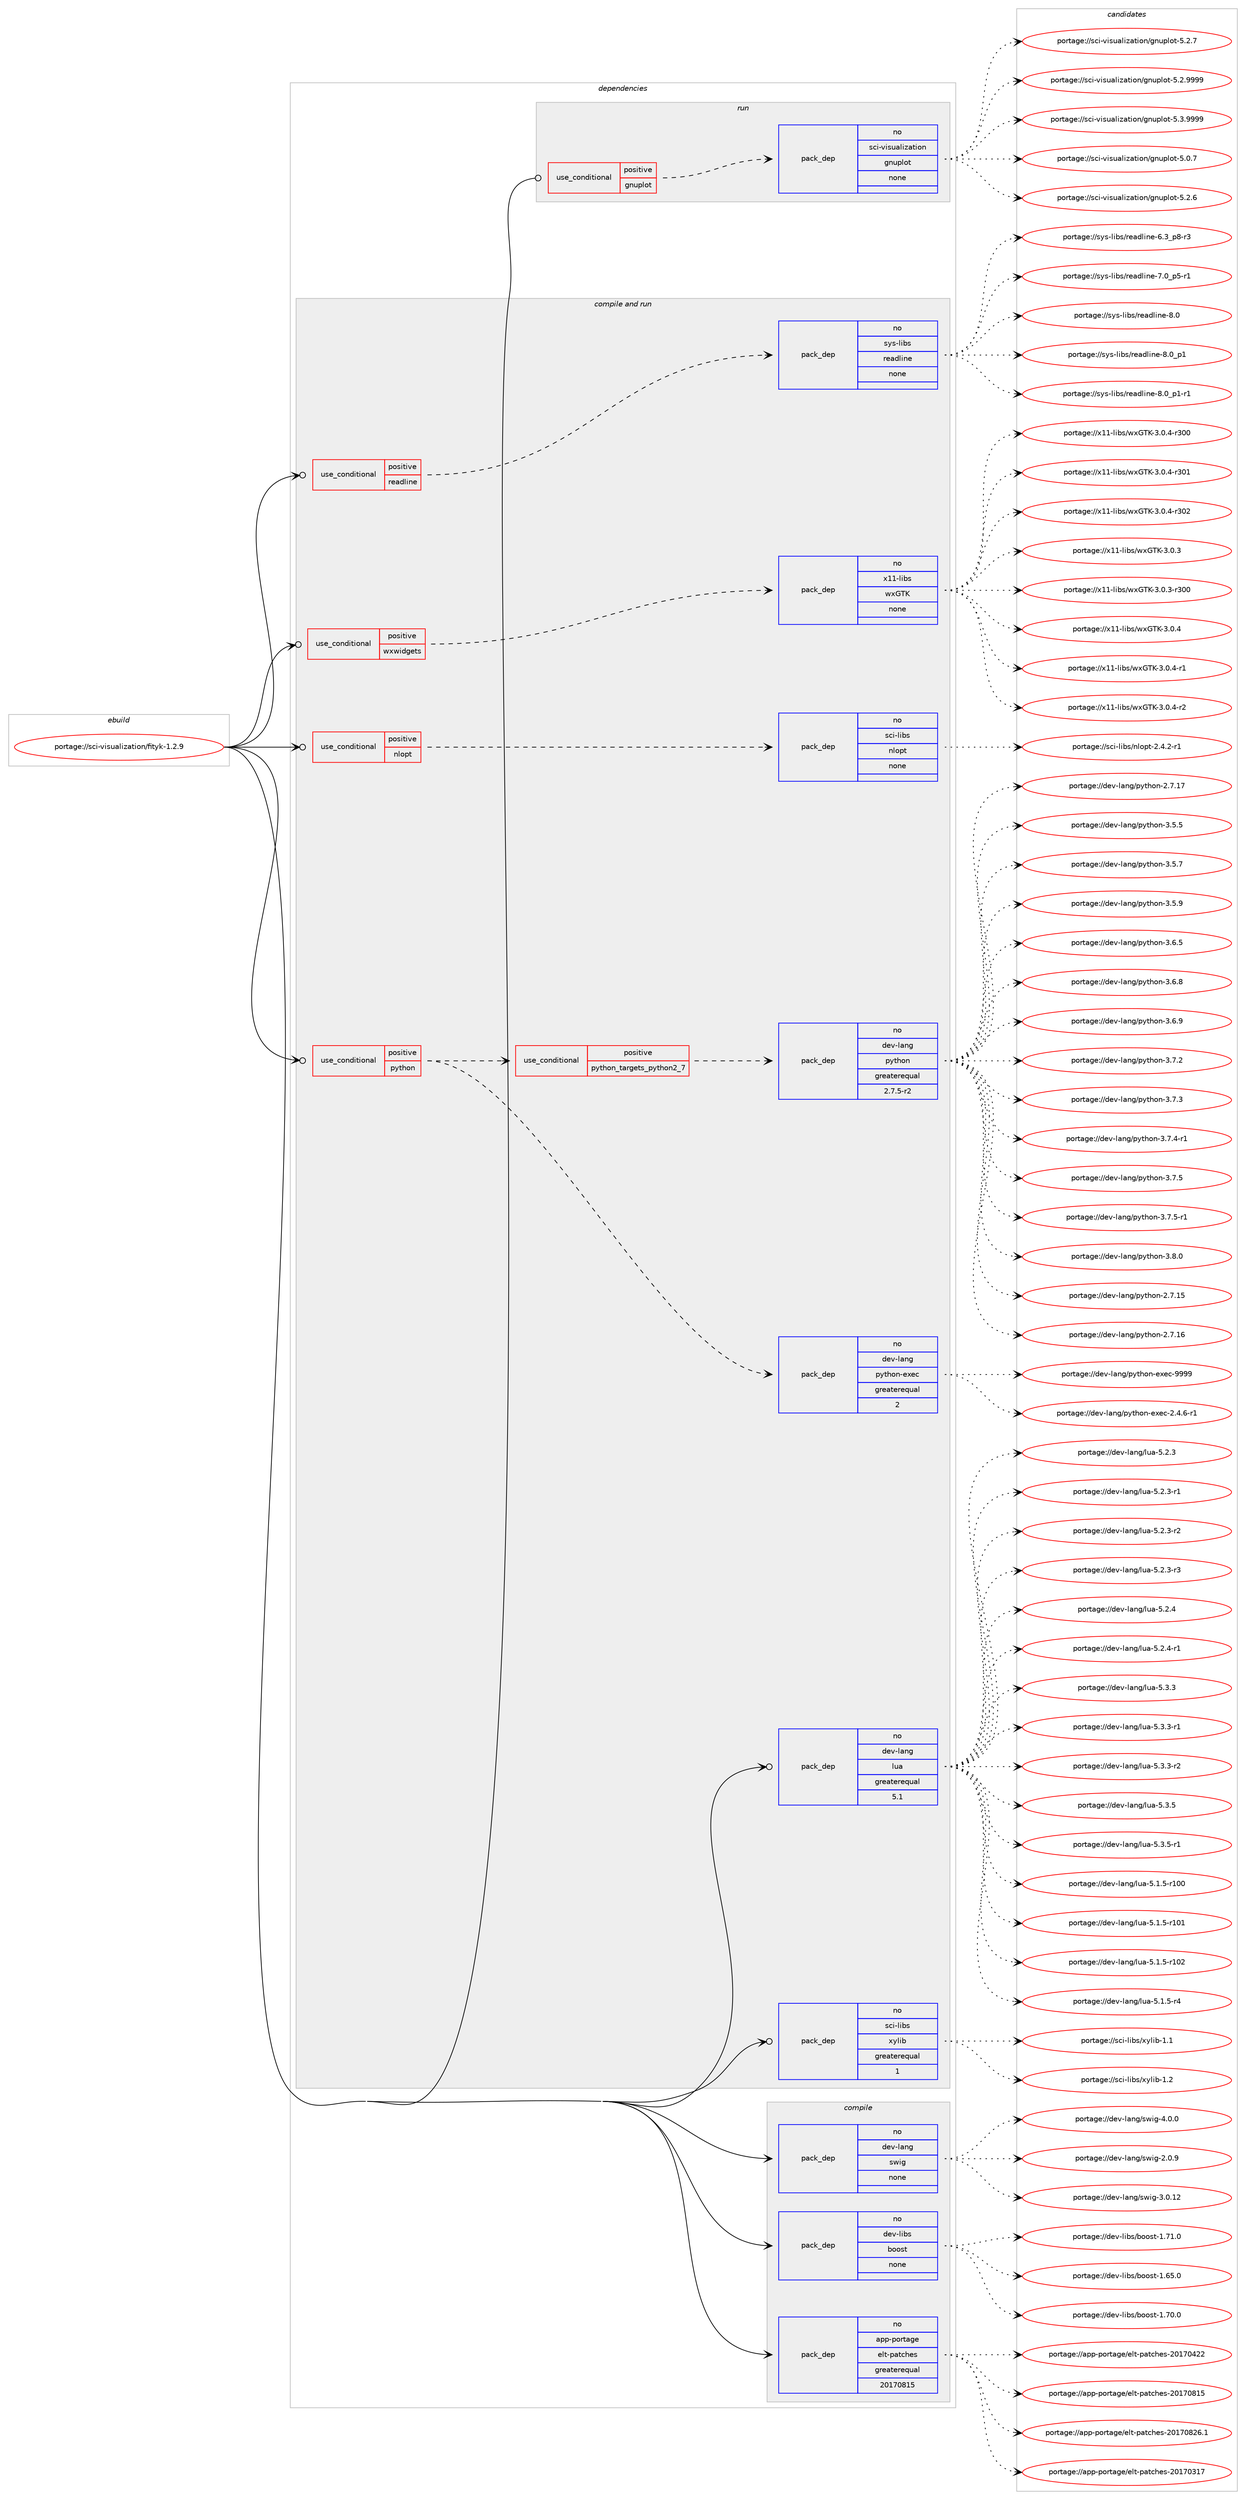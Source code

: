 digraph prolog {

# *************
# Graph options
# *************

newrank=true;
concentrate=true;
compound=true;
graph [rankdir=LR,fontname=Helvetica,fontsize=10,ranksep=1.5];#, ranksep=2.5, nodesep=0.2];
edge  [arrowhead=vee];
node  [fontname=Helvetica,fontsize=10];

# **********
# The ebuild
# **********

subgraph cluster_leftcol {
color=gray;
rank=same;
label=<<i>ebuild</i>>;
id [label="portage://sci-visualization/fityk-1.2.9", color=red, width=4, href="../sci-visualization/fityk-1.2.9.svg"];
}

# ****************
# The dependencies
# ****************

subgraph cluster_midcol {
color=gray;
label=<<i>dependencies</i>>;
subgraph cluster_compile {
fillcolor="#eeeeee";
style=filled;
label=<<i>compile</i>>;
subgraph pack292472 {
dependency397713 [label=<<TABLE BORDER="0" CELLBORDER="1" CELLSPACING="0" CELLPADDING="4" WIDTH="220"><TR><TD ROWSPAN="6" CELLPADDING="30">pack_dep</TD></TR><TR><TD WIDTH="110">no</TD></TR><TR><TD>app-portage</TD></TR><TR><TD>elt-patches</TD></TR><TR><TD>greaterequal</TD></TR><TR><TD>20170815</TD></TR></TABLE>>, shape=none, color=blue];
}
id:e -> dependency397713:w [weight=20,style="solid",arrowhead="vee"];
subgraph pack292473 {
dependency397714 [label=<<TABLE BORDER="0" CELLBORDER="1" CELLSPACING="0" CELLPADDING="4" WIDTH="220"><TR><TD ROWSPAN="6" CELLPADDING="30">pack_dep</TD></TR><TR><TD WIDTH="110">no</TD></TR><TR><TD>dev-lang</TD></TR><TR><TD>swig</TD></TR><TR><TD>none</TD></TR><TR><TD></TD></TR></TABLE>>, shape=none, color=blue];
}
id:e -> dependency397714:w [weight=20,style="solid",arrowhead="vee"];
subgraph pack292474 {
dependency397715 [label=<<TABLE BORDER="0" CELLBORDER="1" CELLSPACING="0" CELLPADDING="4" WIDTH="220"><TR><TD ROWSPAN="6" CELLPADDING="30">pack_dep</TD></TR><TR><TD WIDTH="110">no</TD></TR><TR><TD>dev-libs</TD></TR><TR><TD>boost</TD></TR><TR><TD>none</TD></TR><TR><TD></TD></TR></TABLE>>, shape=none, color=blue];
}
id:e -> dependency397715:w [weight=20,style="solid",arrowhead="vee"];
}
subgraph cluster_compileandrun {
fillcolor="#eeeeee";
style=filled;
label=<<i>compile and run</i>>;
subgraph cond98478 {
dependency397716 [label=<<TABLE BORDER="0" CELLBORDER="1" CELLSPACING="0" CELLPADDING="4"><TR><TD ROWSPAN="3" CELLPADDING="10">use_conditional</TD></TR><TR><TD>positive</TD></TR><TR><TD>nlopt</TD></TR></TABLE>>, shape=none, color=red];
subgraph pack292475 {
dependency397717 [label=<<TABLE BORDER="0" CELLBORDER="1" CELLSPACING="0" CELLPADDING="4" WIDTH="220"><TR><TD ROWSPAN="6" CELLPADDING="30">pack_dep</TD></TR><TR><TD WIDTH="110">no</TD></TR><TR><TD>sci-libs</TD></TR><TR><TD>nlopt</TD></TR><TR><TD>none</TD></TR><TR><TD></TD></TR></TABLE>>, shape=none, color=blue];
}
dependency397716:e -> dependency397717:w [weight=20,style="dashed",arrowhead="vee"];
}
id:e -> dependency397716:w [weight=20,style="solid",arrowhead="odotvee"];
subgraph cond98479 {
dependency397718 [label=<<TABLE BORDER="0" CELLBORDER="1" CELLSPACING="0" CELLPADDING="4"><TR><TD ROWSPAN="3" CELLPADDING="10">use_conditional</TD></TR><TR><TD>positive</TD></TR><TR><TD>python</TD></TR></TABLE>>, shape=none, color=red];
subgraph cond98480 {
dependency397719 [label=<<TABLE BORDER="0" CELLBORDER="1" CELLSPACING="0" CELLPADDING="4"><TR><TD ROWSPAN="3" CELLPADDING="10">use_conditional</TD></TR><TR><TD>positive</TD></TR><TR><TD>python_targets_python2_7</TD></TR></TABLE>>, shape=none, color=red];
subgraph pack292476 {
dependency397720 [label=<<TABLE BORDER="0" CELLBORDER="1" CELLSPACING="0" CELLPADDING="4" WIDTH="220"><TR><TD ROWSPAN="6" CELLPADDING="30">pack_dep</TD></TR><TR><TD WIDTH="110">no</TD></TR><TR><TD>dev-lang</TD></TR><TR><TD>python</TD></TR><TR><TD>greaterequal</TD></TR><TR><TD>2.7.5-r2</TD></TR></TABLE>>, shape=none, color=blue];
}
dependency397719:e -> dependency397720:w [weight=20,style="dashed",arrowhead="vee"];
}
dependency397718:e -> dependency397719:w [weight=20,style="dashed",arrowhead="vee"];
subgraph pack292477 {
dependency397721 [label=<<TABLE BORDER="0" CELLBORDER="1" CELLSPACING="0" CELLPADDING="4" WIDTH="220"><TR><TD ROWSPAN="6" CELLPADDING="30">pack_dep</TD></TR><TR><TD WIDTH="110">no</TD></TR><TR><TD>dev-lang</TD></TR><TR><TD>python-exec</TD></TR><TR><TD>greaterequal</TD></TR><TR><TD>2</TD></TR></TABLE>>, shape=none, color=blue];
}
dependency397718:e -> dependency397721:w [weight=20,style="dashed",arrowhead="vee"];
}
id:e -> dependency397718:w [weight=20,style="solid",arrowhead="odotvee"];
subgraph cond98481 {
dependency397722 [label=<<TABLE BORDER="0" CELLBORDER="1" CELLSPACING="0" CELLPADDING="4"><TR><TD ROWSPAN="3" CELLPADDING="10">use_conditional</TD></TR><TR><TD>positive</TD></TR><TR><TD>readline</TD></TR></TABLE>>, shape=none, color=red];
subgraph pack292478 {
dependency397723 [label=<<TABLE BORDER="0" CELLBORDER="1" CELLSPACING="0" CELLPADDING="4" WIDTH="220"><TR><TD ROWSPAN="6" CELLPADDING="30">pack_dep</TD></TR><TR><TD WIDTH="110">no</TD></TR><TR><TD>sys-libs</TD></TR><TR><TD>readline</TD></TR><TR><TD>none</TD></TR><TR><TD></TD></TR></TABLE>>, shape=none, color=blue];
}
dependency397722:e -> dependency397723:w [weight=20,style="dashed",arrowhead="vee"];
}
id:e -> dependency397722:w [weight=20,style="solid",arrowhead="odotvee"];
subgraph cond98482 {
dependency397724 [label=<<TABLE BORDER="0" CELLBORDER="1" CELLSPACING="0" CELLPADDING="4"><TR><TD ROWSPAN="3" CELLPADDING="10">use_conditional</TD></TR><TR><TD>positive</TD></TR><TR><TD>wxwidgets</TD></TR></TABLE>>, shape=none, color=red];
subgraph pack292479 {
dependency397725 [label=<<TABLE BORDER="0" CELLBORDER="1" CELLSPACING="0" CELLPADDING="4" WIDTH="220"><TR><TD ROWSPAN="6" CELLPADDING="30">pack_dep</TD></TR><TR><TD WIDTH="110">no</TD></TR><TR><TD>x11-libs</TD></TR><TR><TD>wxGTK</TD></TR><TR><TD>none</TD></TR><TR><TD></TD></TR></TABLE>>, shape=none, color=blue];
}
dependency397724:e -> dependency397725:w [weight=20,style="dashed",arrowhead="vee"];
}
id:e -> dependency397724:w [weight=20,style="solid",arrowhead="odotvee"];
subgraph pack292480 {
dependency397726 [label=<<TABLE BORDER="0" CELLBORDER="1" CELLSPACING="0" CELLPADDING="4" WIDTH="220"><TR><TD ROWSPAN="6" CELLPADDING="30">pack_dep</TD></TR><TR><TD WIDTH="110">no</TD></TR><TR><TD>dev-lang</TD></TR><TR><TD>lua</TD></TR><TR><TD>greaterequal</TD></TR><TR><TD>5.1</TD></TR></TABLE>>, shape=none, color=blue];
}
id:e -> dependency397726:w [weight=20,style="solid",arrowhead="odotvee"];
subgraph pack292481 {
dependency397727 [label=<<TABLE BORDER="0" CELLBORDER="1" CELLSPACING="0" CELLPADDING="4" WIDTH="220"><TR><TD ROWSPAN="6" CELLPADDING="30">pack_dep</TD></TR><TR><TD WIDTH="110">no</TD></TR><TR><TD>sci-libs</TD></TR><TR><TD>xylib</TD></TR><TR><TD>greaterequal</TD></TR><TR><TD>1</TD></TR></TABLE>>, shape=none, color=blue];
}
id:e -> dependency397727:w [weight=20,style="solid",arrowhead="odotvee"];
}
subgraph cluster_run {
fillcolor="#eeeeee";
style=filled;
label=<<i>run</i>>;
subgraph cond98483 {
dependency397728 [label=<<TABLE BORDER="0" CELLBORDER="1" CELLSPACING="0" CELLPADDING="4"><TR><TD ROWSPAN="3" CELLPADDING="10">use_conditional</TD></TR><TR><TD>positive</TD></TR><TR><TD>gnuplot</TD></TR></TABLE>>, shape=none, color=red];
subgraph pack292482 {
dependency397729 [label=<<TABLE BORDER="0" CELLBORDER="1" CELLSPACING="0" CELLPADDING="4" WIDTH="220"><TR><TD ROWSPAN="6" CELLPADDING="30">pack_dep</TD></TR><TR><TD WIDTH="110">no</TD></TR><TR><TD>sci-visualization</TD></TR><TR><TD>gnuplot</TD></TR><TR><TD>none</TD></TR><TR><TD></TD></TR></TABLE>>, shape=none, color=blue];
}
dependency397728:e -> dependency397729:w [weight=20,style="dashed",arrowhead="vee"];
}
id:e -> dependency397728:w [weight=20,style="solid",arrowhead="odot"];
}
}

# **************
# The candidates
# **************

subgraph cluster_choices {
rank=same;
color=gray;
label=<<i>candidates</i>>;

subgraph choice292472 {
color=black;
nodesep=1;
choiceportage97112112451121111141169710310147101108116451129711699104101115455048495548514955 [label="portage://app-portage/elt-patches-20170317", color=red, width=4,href="../app-portage/elt-patches-20170317.svg"];
choiceportage97112112451121111141169710310147101108116451129711699104101115455048495548525050 [label="portage://app-portage/elt-patches-20170422", color=red, width=4,href="../app-portage/elt-patches-20170422.svg"];
choiceportage97112112451121111141169710310147101108116451129711699104101115455048495548564953 [label="portage://app-portage/elt-patches-20170815", color=red, width=4,href="../app-portage/elt-patches-20170815.svg"];
choiceportage971121124511211111411697103101471011081164511297116991041011154550484955485650544649 [label="portage://app-portage/elt-patches-20170826.1", color=red, width=4,href="../app-portage/elt-patches-20170826.1.svg"];
dependency397713:e -> choiceportage97112112451121111141169710310147101108116451129711699104101115455048495548514955:w [style=dotted,weight="100"];
dependency397713:e -> choiceportage97112112451121111141169710310147101108116451129711699104101115455048495548525050:w [style=dotted,weight="100"];
dependency397713:e -> choiceportage97112112451121111141169710310147101108116451129711699104101115455048495548564953:w [style=dotted,weight="100"];
dependency397713:e -> choiceportage971121124511211111411697103101471011081164511297116991041011154550484955485650544649:w [style=dotted,weight="100"];
}
subgraph choice292473 {
color=black;
nodesep=1;
choiceportage100101118451089711010347115119105103455046484657 [label="portage://dev-lang/swig-2.0.9", color=red, width=4,href="../dev-lang/swig-2.0.9.svg"];
choiceportage10010111845108971101034711511910510345514648464950 [label="portage://dev-lang/swig-3.0.12", color=red, width=4,href="../dev-lang/swig-3.0.12.svg"];
choiceportage100101118451089711010347115119105103455246484648 [label="portage://dev-lang/swig-4.0.0", color=red, width=4,href="../dev-lang/swig-4.0.0.svg"];
dependency397714:e -> choiceportage100101118451089711010347115119105103455046484657:w [style=dotted,weight="100"];
dependency397714:e -> choiceportage10010111845108971101034711511910510345514648464950:w [style=dotted,weight="100"];
dependency397714:e -> choiceportage100101118451089711010347115119105103455246484648:w [style=dotted,weight="100"];
}
subgraph choice292474 {
color=black;
nodesep=1;
choiceportage1001011184510810598115479811111111511645494654534648 [label="portage://dev-libs/boost-1.65.0", color=red, width=4,href="../dev-libs/boost-1.65.0.svg"];
choiceportage1001011184510810598115479811111111511645494655484648 [label="portage://dev-libs/boost-1.70.0", color=red, width=4,href="../dev-libs/boost-1.70.0.svg"];
choiceportage1001011184510810598115479811111111511645494655494648 [label="portage://dev-libs/boost-1.71.0", color=red, width=4,href="../dev-libs/boost-1.71.0.svg"];
dependency397715:e -> choiceportage1001011184510810598115479811111111511645494654534648:w [style=dotted,weight="100"];
dependency397715:e -> choiceportage1001011184510810598115479811111111511645494655484648:w [style=dotted,weight="100"];
dependency397715:e -> choiceportage1001011184510810598115479811111111511645494655494648:w [style=dotted,weight="100"];
}
subgraph choice292475 {
color=black;
nodesep=1;
choiceportage115991054510810598115471101081111121164550465246504511449 [label="portage://sci-libs/nlopt-2.4.2-r1", color=red, width=4,href="../sci-libs/nlopt-2.4.2-r1.svg"];
dependency397717:e -> choiceportage115991054510810598115471101081111121164550465246504511449:w [style=dotted,weight="100"];
}
subgraph choice292476 {
color=black;
nodesep=1;
choiceportage10010111845108971101034711212111610411111045504655464953 [label="portage://dev-lang/python-2.7.15", color=red, width=4,href="../dev-lang/python-2.7.15.svg"];
choiceportage10010111845108971101034711212111610411111045504655464954 [label="portage://dev-lang/python-2.7.16", color=red, width=4,href="../dev-lang/python-2.7.16.svg"];
choiceportage10010111845108971101034711212111610411111045504655464955 [label="portage://dev-lang/python-2.7.17", color=red, width=4,href="../dev-lang/python-2.7.17.svg"];
choiceportage100101118451089711010347112121116104111110455146534653 [label="portage://dev-lang/python-3.5.5", color=red, width=4,href="../dev-lang/python-3.5.5.svg"];
choiceportage100101118451089711010347112121116104111110455146534655 [label="portage://dev-lang/python-3.5.7", color=red, width=4,href="../dev-lang/python-3.5.7.svg"];
choiceportage100101118451089711010347112121116104111110455146534657 [label="portage://dev-lang/python-3.5.9", color=red, width=4,href="../dev-lang/python-3.5.9.svg"];
choiceportage100101118451089711010347112121116104111110455146544653 [label="portage://dev-lang/python-3.6.5", color=red, width=4,href="../dev-lang/python-3.6.5.svg"];
choiceportage100101118451089711010347112121116104111110455146544656 [label="portage://dev-lang/python-3.6.8", color=red, width=4,href="../dev-lang/python-3.6.8.svg"];
choiceportage100101118451089711010347112121116104111110455146544657 [label="portage://dev-lang/python-3.6.9", color=red, width=4,href="../dev-lang/python-3.6.9.svg"];
choiceportage100101118451089711010347112121116104111110455146554650 [label="portage://dev-lang/python-3.7.2", color=red, width=4,href="../dev-lang/python-3.7.2.svg"];
choiceportage100101118451089711010347112121116104111110455146554651 [label="portage://dev-lang/python-3.7.3", color=red, width=4,href="../dev-lang/python-3.7.3.svg"];
choiceportage1001011184510897110103471121211161041111104551465546524511449 [label="portage://dev-lang/python-3.7.4-r1", color=red, width=4,href="../dev-lang/python-3.7.4-r1.svg"];
choiceportage100101118451089711010347112121116104111110455146554653 [label="portage://dev-lang/python-3.7.5", color=red, width=4,href="../dev-lang/python-3.7.5.svg"];
choiceportage1001011184510897110103471121211161041111104551465546534511449 [label="portage://dev-lang/python-3.7.5-r1", color=red, width=4,href="../dev-lang/python-3.7.5-r1.svg"];
choiceportage100101118451089711010347112121116104111110455146564648 [label="portage://dev-lang/python-3.8.0", color=red, width=4,href="../dev-lang/python-3.8.0.svg"];
dependency397720:e -> choiceportage10010111845108971101034711212111610411111045504655464953:w [style=dotted,weight="100"];
dependency397720:e -> choiceportage10010111845108971101034711212111610411111045504655464954:w [style=dotted,weight="100"];
dependency397720:e -> choiceportage10010111845108971101034711212111610411111045504655464955:w [style=dotted,weight="100"];
dependency397720:e -> choiceportage100101118451089711010347112121116104111110455146534653:w [style=dotted,weight="100"];
dependency397720:e -> choiceportage100101118451089711010347112121116104111110455146534655:w [style=dotted,weight="100"];
dependency397720:e -> choiceportage100101118451089711010347112121116104111110455146534657:w [style=dotted,weight="100"];
dependency397720:e -> choiceportage100101118451089711010347112121116104111110455146544653:w [style=dotted,weight="100"];
dependency397720:e -> choiceportage100101118451089711010347112121116104111110455146544656:w [style=dotted,weight="100"];
dependency397720:e -> choiceportage100101118451089711010347112121116104111110455146544657:w [style=dotted,weight="100"];
dependency397720:e -> choiceportage100101118451089711010347112121116104111110455146554650:w [style=dotted,weight="100"];
dependency397720:e -> choiceportage100101118451089711010347112121116104111110455146554651:w [style=dotted,weight="100"];
dependency397720:e -> choiceportage1001011184510897110103471121211161041111104551465546524511449:w [style=dotted,weight="100"];
dependency397720:e -> choiceportage100101118451089711010347112121116104111110455146554653:w [style=dotted,weight="100"];
dependency397720:e -> choiceportage1001011184510897110103471121211161041111104551465546534511449:w [style=dotted,weight="100"];
dependency397720:e -> choiceportage100101118451089711010347112121116104111110455146564648:w [style=dotted,weight="100"];
}
subgraph choice292477 {
color=black;
nodesep=1;
choiceportage10010111845108971101034711212111610411111045101120101994550465246544511449 [label="portage://dev-lang/python-exec-2.4.6-r1", color=red, width=4,href="../dev-lang/python-exec-2.4.6-r1.svg"];
choiceportage10010111845108971101034711212111610411111045101120101994557575757 [label="portage://dev-lang/python-exec-9999", color=red, width=4,href="../dev-lang/python-exec-9999.svg"];
dependency397721:e -> choiceportage10010111845108971101034711212111610411111045101120101994550465246544511449:w [style=dotted,weight="100"];
dependency397721:e -> choiceportage10010111845108971101034711212111610411111045101120101994557575757:w [style=dotted,weight="100"];
}
subgraph choice292478 {
color=black;
nodesep=1;
choiceportage115121115451081059811547114101971001081051101014554465195112564511451 [label="portage://sys-libs/readline-6.3_p8-r3", color=red, width=4,href="../sys-libs/readline-6.3_p8-r3.svg"];
choiceportage115121115451081059811547114101971001081051101014555464895112534511449 [label="portage://sys-libs/readline-7.0_p5-r1", color=red, width=4,href="../sys-libs/readline-7.0_p5-r1.svg"];
choiceportage1151211154510810598115471141019710010810511010145564648 [label="portage://sys-libs/readline-8.0", color=red, width=4,href="../sys-libs/readline-8.0.svg"];
choiceportage11512111545108105981154711410197100108105110101455646489511249 [label="portage://sys-libs/readline-8.0_p1", color=red, width=4,href="../sys-libs/readline-8.0_p1.svg"];
choiceportage115121115451081059811547114101971001081051101014556464895112494511449 [label="portage://sys-libs/readline-8.0_p1-r1", color=red, width=4,href="../sys-libs/readline-8.0_p1-r1.svg"];
dependency397723:e -> choiceportage115121115451081059811547114101971001081051101014554465195112564511451:w [style=dotted,weight="100"];
dependency397723:e -> choiceportage115121115451081059811547114101971001081051101014555464895112534511449:w [style=dotted,weight="100"];
dependency397723:e -> choiceportage1151211154510810598115471141019710010810511010145564648:w [style=dotted,weight="100"];
dependency397723:e -> choiceportage11512111545108105981154711410197100108105110101455646489511249:w [style=dotted,weight="100"];
dependency397723:e -> choiceportage115121115451081059811547114101971001081051101014556464895112494511449:w [style=dotted,weight="100"];
}
subgraph choice292479 {
color=black;
nodesep=1;
choiceportage1204949451081059811547119120718475455146484651 [label="portage://x11-libs/wxGTK-3.0.3", color=red, width=4,href="../x11-libs/wxGTK-3.0.3.svg"];
choiceportage120494945108105981154711912071847545514648465145114514848 [label="portage://x11-libs/wxGTK-3.0.3-r300", color=red, width=4,href="../x11-libs/wxGTK-3.0.3-r300.svg"];
choiceportage1204949451081059811547119120718475455146484652 [label="portage://x11-libs/wxGTK-3.0.4", color=red, width=4,href="../x11-libs/wxGTK-3.0.4.svg"];
choiceportage12049494510810598115471191207184754551464846524511449 [label="portage://x11-libs/wxGTK-3.0.4-r1", color=red, width=4,href="../x11-libs/wxGTK-3.0.4-r1.svg"];
choiceportage12049494510810598115471191207184754551464846524511450 [label="portage://x11-libs/wxGTK-3.0.4-r2", color=red, width=4,href="../x11-libs/wxGTK-3.0.4-r2.svg"];
choiceportage120494945108105981154711912071847545514648465245114514848 [label="portage://x11-libs/wxGTK-3.0.4-r300", color=red, width=4,href="../x11-libs/wxGTK-3.0.4-r300.svg"];
choiceportage120494945108105981154711912071847545514648465245114514849 [label="portage://x11-libs/wxGTK-3.0.4-r301", color=red, width=4,href="../x11-libs/wxGTK-3.0.4-r301.svg"];
choiceportage120494945108105981154711912071847545514648465245114514850 [label="portage://x11-libs/wxGTK-3.0.4-r302", color=red, width=4,href="../x11-libs/wxGTK-3.0.4-r302.svg"];
dependency397725:e -> choiceportage1204949451081059811547119120718475455146484651:w [style=dotted,weight="100"];
dependency397725:e -> choiceportage120494945108105981154711912071847545514648465145114514848:w [style=dotted,weight="100"];
dependency397725:e -> choiceportage1204949451081059811547119120718475455146484652:w [style=dotted,weight="100"];
dependency397725:e -> choiceportage12049494510810598115471191207184754551464846524511449:w [style=dotted,weight="100"];
dependency397725:e -> choiceportage12049494510810598115471191207184754551464846524511450:w [style=dotted,weight="100"];
dependency397725:e -> choiceportage120494945108105981154711912071847545514648465245114514848:w [style=dotted,weight="100"];
dependency397725:e -> choiceportage120494945108105981154711912071847545514648465245114514849:w [style=dotted,weight="100"];
dependency397725:e -> choiceportage120494945108105981154711912071847545514648465245114514850:w [style=dotted,weight="100"];
}
subgraph choice292480 {
color=black;
nodesep=1;
choiceportage1001011184510897110103471081179745534649465345114494848 [label="portage://dev-lang/lua-5.1.5-r100", color=red, width=4,href="../dev-lang/lua-5.1.5-r100.svg"];
choiceportage1001011184510897110103471081179745534649465345114494849 [label="portage://dev-lang/lua-5.1.5-r101", color=red, width=4,href="../dev-lang/lua-5.1.5-r101.svg"];
choiceportage1001011184510897110103471081179745534649465345114494850 [label="portage://dev-lang/lua-5.1.5-r102", color=red, width=4,href="../dev-lang/lua-5.1.5-r102.svg"];
choiceportage100101118451089711010347108117974553464946534511452 [label="portage://dev-lang/lua-5.1.5-r4", color=red, width=4,href="../dev-lang/lua-5.1.5-r4.svg"];
choiceportage10010111845108971101034710811797455346504651 [label="portage://dev-lang/lua-5.2.3", color=red, width=4,href="../dev-lang/lua-5.2.3.svg"];
choiceportage100101118451089711010347108117974553465046514511449 [label="portage://dev-lang/lua-5.2.3-r1", color=red, width=4,href="../dev-lang/lua-5.2.3-r1.svg"];
choiceportage100101118451089711010347108117974553465046514511450 [label="portage://dev-lang/lua-5.2.3-r2", color=red, width=4,href="../dev-lang/lua-5.2.3-r2.svg"];
choiceportage100101118451089711010347108117974553465046514511451 [label="portage://dev-lang/lua-5.2.3-r3", color=red, width=4,href="../dev-lang/lua-5.2.3-r3.svg"];
choiceportage10010111845108971101034710811797455346504652 [label="portage://dev-lang/lua-5.2.4", color=red, width=4,href="../dev-lang/lua-5.2.4.svg"];
choiceportage100101118451089711010347108117974553465046524511449 [label="portage://dev-lang/lua-5.2.4-r1", color=red, width=4,href="../dev-lang/lua-5.2.4-r1.svg"];
choiceportage10010111845108971101034710811797455346514651 [label="portage://dev-lang/lua-5.3.3", color=red, width=4,href="../dev-lang/lua-5.3.3.svg"];
choiceportage100101118451089711010347108117974553465146514511449 [label="portage://dev-lang/lua-5.3.3-r1", color=red, width=4,href="../dev-lang/lua-5.3.3-r1.svg"];
choiceportage100101118451089711010347108117974553465146514511450 [label="portage://dev-lang/lua-5.3.3-r2", color=red, width=4,href="../dev-lang/lua-5.3.3-r2.svg"];
choiceportage10010111845108971101034710811797455346514653 [label="portage://dev-lang/lua-5.3.5", color=red, width=4,href="../dev-lang/lua-5.3.5.svg"];
choiceportage100101118451089711010347108117974553465146534511449 [label="portage://dev-lang/lua-5.3.5-r1", color=red, width=4,href="../dev-lang/lua-5.3.5-r1.svg"];
dependency397726:e -> choiceportage1001011184510897110103471081179745534649465345114494848:w [style=dotted,weight="100"];
dependency397726:e -> choiceportage1001011184510897110103471081179745534649465345114494849:w [style=dotted,weight="100"];
dependency397726:e -> choiceportage1001011184510897110103471081179745534649465345114494850:w [style=dotted,weight="100"];
dependency397726:e -> choiceportage100101118451089711010347108117974553464946534511452:w [style=dotted,weight="100"];
dependency397726:e -> choiceportage10010111845108971101034710811797455346504651:w [style=dotted,weight="100"];
dependency397726:e -> choiceportage100101118451089711010347108117974553465046514511449:w [style=dotted,weight="100"];
dependency397726:e -> choiceportage100101118451089711010347108117974553465046514511450:w [style=dotted,weight="100"];
dependency397726:e -> choiceportage100101118451089711010347108117974553465046514511451:w [style=dotted,weight="100"];
dependency397726:e -> choiceportage10010111845108971101034710811797455346504652:w [style=dotted,weight="100"];
dependency397726:e -> choiceportage100101118451089711010347108117974553465046524511449:w [style=dotted,weight="100"];
dependency397726:e -> choiceportage10010111845108971101034710811797455346514651:w [style=dotted,weight="100"];
dependency397726:e -> choiceportage100101118451089711010347108117974553465146514511449:w [style=dotted,weight="100"];
dependency397726:e -> choiceportage100101118451089711010347108117974553465146514511450:w [style=dotted,weight="100"];
dependency397726:e -> choiceportage10010111845108971101034710811797455346514653:w [style=dotted,weight="100"];
dependency397726:e -> choiceportage100101118451089711010347108117974553465146534511449:w [style=dotted,weight="100"];
}
subgraph choice292481 {
color=black;
nodesep=1;
choiceportage115991054510810598115471201211081059845494649 [label="portage://sci-libs/xylib-1.1", color=red, width=4,href="../sci-libs/xylib-1.1.svg"];
choiceportage115991054510810598115471201211081059845494650 [label="portage://sci-libs/xylib-1.2", color=red, width=4,href="../sci-libs/xylib-1.2.svg"];
dependency397727:e -> choiceportage115991054510810598115471201211081059845494649:w [style=dotted,weight="100"];
dependency397727:e -> choiceportage115991054510810598115471201211081059845494650:w [style=dotted,weight="100"];
}
subgraph choice292482 {
color=black;
nodesep=1;
choiceportage1159910545118105115117971081051229711610511111047103110117112108111116455346484655 [label="portage://sci-visualization/gnuplot-5.0.7", color=red, width=4,href="../sci-visualization/gnuplot-5.0.7.svg"];
choiceportage1159910545118105115117971081051229711610511111047103110117112108111116455346504654 [label="portage://sci-visualization/gnuplot-5.2.6", color=red, width=4,href="../sci-visualization/gnuplot-5.2.6.svg"];
choiceportage1159910545118105115117971081051229711610511111047103110117112108111116455346504655 [label="portage://sci-visualization/gnuplot-5.2.7", color=red, width=4,href="../sci-visualization/gnuplot-5.2.7.svg"];
choiceportage1159910545118105115117971081051229711610511111047103110117112108111116455346504657575757 [label="portage://sci-visualization/gnuplot-5.2.9999", color=red, width=4,href="../sci-visualization/gnuplot-5.2.9999.svg"];
choiceportage1159910545118105115117971081051229711610511111047103110117112108111116455346514657575757 [label="portage://sci-visualization/gnuplot-5.3.9999", color=red, width=4,href="../sci-visualization/gnuplot-5.3.9999.svg"];
dependency397729:e -> choiceportage1159910545118105115117971081051229711610511111047103110117112108111116455346484655:w [style=dotted,weight="100"];
dependency397729:e -> choiceportage1159910545118105115117971081051229711610511111047103110117112108111116455346504654:w [style=dotted,weight="100"];
dependency397729:e -> choiceportage1159910545118105115117971081051229711610511111047103110117112108111116455346504655:w [style=dotted,weight="100"];
dependency397729:e -> choiceportage1159910545118105115117971081051229711610511111047103110117112108111116455346504657575757:w [style=dotted,weight="100"];
dependency397729:e -> choiceportage1159910545118105115117971081051229711610511111047103110117112108111116455346514657575757:w [style=dotted,weight="100"];
}
}

}
